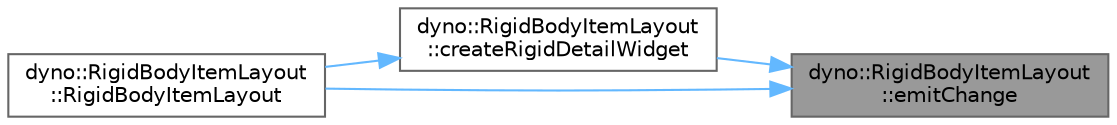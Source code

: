 digraph "dyno::RigidBodyItemLayout::emitChange"
{
 // LATEX_PDF_SIZE
  bgcolor="transparent";
  edge [fontname=Helvetica,fontsize=10,labelfontname=Helvetica,labelfontsize=10];
  node [fontname=Helvetica,fontsize=10,shape=box,height=0.2,width=0.4];
  rankdir="RL";
  Node1 [id="Node000001",label="dyno::RigidBodyItemLayout\l::emitChange",height=0.2,width=0.4,color="gray40", fillcolor="grey60", style="filled", fontcolor="black",tooltip=" "];
  Node1 -> Node2 [id="edge1_Node000001_Node000002",dir="back",color="steelblue1",style="solid",tooltip=" "];
  Node2 [id="Node000002",label="dyno::RigidBodyItemLayout\l::createRigidDetailWidget",height=0.2,width=0.4,color="grey40", fillcolor="white", style="filled",URL="$classdyno_1_1_rigid_body_item_layout.html#a1c7d25a161658d373a091b420297deb9",tooltip="Create RigidBody Detail Panel."];
  Node2 -> Node3 [id="edge2_Node000002_Node000003",dir="back",color="steelblue1",style="solid",tooltip=" "];
  Node3 [id="Node000003",label="dyno::RigidBodyItemLayout\l::RigidBodyItemLayout",height=0.2,width=0.4,color="grey40", fillcolor="white", style="filled",URL="$classdyno_1_1_rigid_body_item_layout.html#a444024c16153f3ee7804280e4a2110f0",tooltip=" "];
  Node1 -> Node3 [id="edge3_Node000001_Node000003",dir="back",color="steelblue1",style="solid",tooltip=" "];
}
